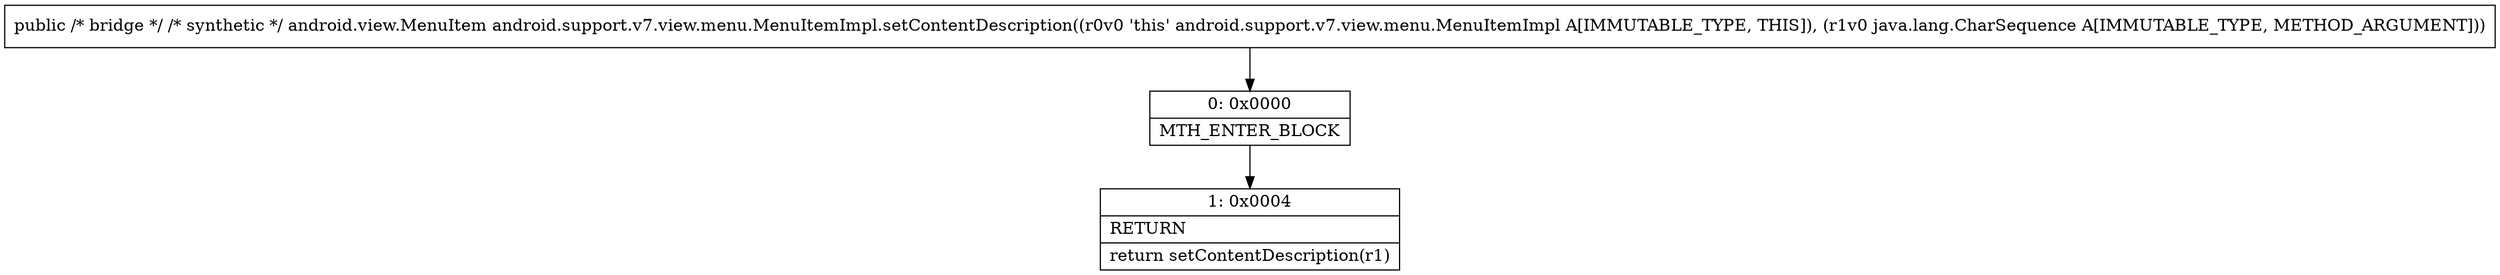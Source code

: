 digraph "CFG forandroid.support.v7.view.menu.MenuItemImpl.setContentDescription(Ljava\/lang\/CharSequence;)Landroid\/view\/MenuItem;" {
Node_0 [shape=record,label="{0\:\ 0x0000|MTH_ENTER_BLOCK\l}"];
Node_1 [shape=record,label="{1\:\ 0x0004|RETURN\l|return setContentDescription(r1)\l}"];
MethodNode[shape=record,label="{public \/* bridge *\/ \/* synthetic *\/ android.view.MenuItem android.support.v7.view.menu.MenuItemImpl.setContentDescription((r0v0 'this' android.support.v7.view.menu.MenuItemImpl A[IMMUTABLE_TYPE, THIS]), (r1v0 java.lang.CharSequence A[IMMUTABLE_TYPE, METHOD_ARGUMENT])) }"];
MethodNode -> Node_0;
Node_0 -> Node_1;
}

